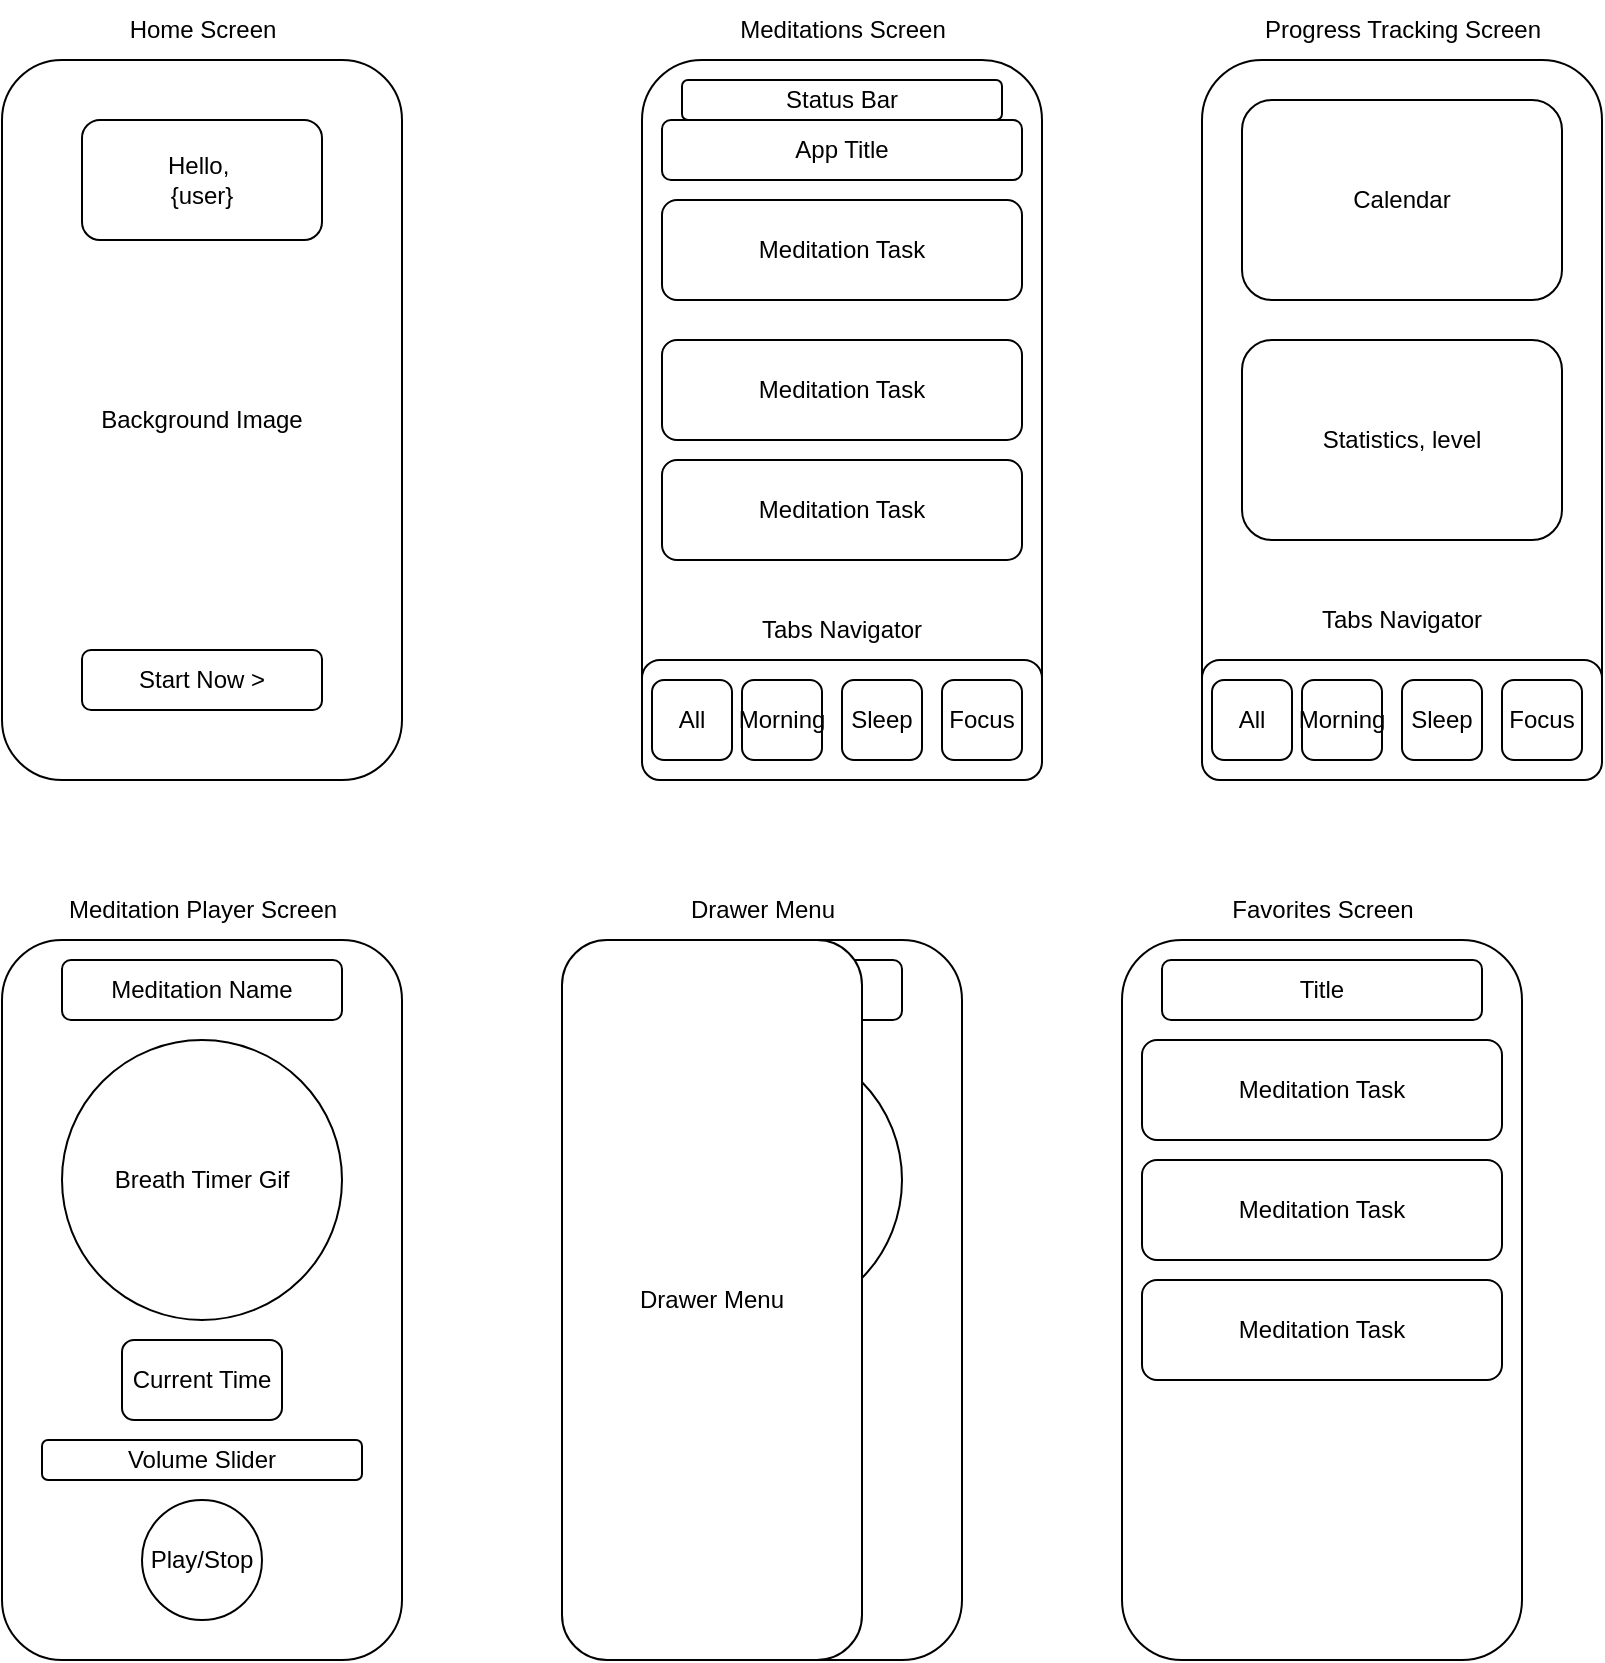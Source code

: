<mxfile version="24.2.0" type="device">
  <diagram name="Page-1" id="bU1VFHXxOLSUdz0x0VgF">
    <mxGraphModel dx="932" dy="475" grid="1" gridSize="10" guides="1" tooltips="1" connect="1" arrows="1" fold="1" page="1" pageScale="1" pageWidth="850" pageHeight="1100" math="0" shadow="0">
      <root>
        <mxCell id="0" />
        <mxCell id="1" parent="0" />
        <mxCell id="11KEyasD4h4iG8BKQlgR-5" value="" style="rounded=1;whiteSpace=wrap;html=1;" vertex="1" parent="1">
          <mxGeometry x="400" y="240" width="200" height="360" as="geometry" />
        </mxCell>
        <mxCell id="11KEyasD4h4iG8BKQlgR-1" value="Background Image" style="rounded=1;whiteSpace=wrap;html=1;" vertex="1" parent="1">
          <mxGeometry x="80" y="240" width="200" height="360" as="geometry" />
        </mxCell>
        <mxCell id="11KEyasD4h4iG8BKQlgR-2" value="Home Screen" style="text;html=1;align=center;verticalAlign=middle;resizable=0;points=[];autosize=1;strokeColor=none;fillColor=none;" vertex="1" parent="1">
          <mxGeometry x="130" y="210" width="100" height="30" as="geometry" />
        </mxCell>
        <mxCell id="11KEyasD4h4iG8BKQlgR-3" value="App Title" style="rounded=1;whiteSpace=wrap;html=1;" vertex="1" parent="1">
          <mxGeometry x="410" y="270" width="180" height="30" as="geometry" />
        </mxCell>
        <mxCell id="11KEyasD4h4iG8BKQlgR-4" value="Status Bar" style="rounded=1;whiteSpace=wrap;html=1;" vertex="1" parent="1">
          <mxGeometry x="420" y="250" width="160" height="20" as="geometry" />
        </mxCell>
        <mxCell id="11KEyasD4h4iG8BKQlgR-6" value="" style="rounded=1;whiteSpace=wrap;html=1;" vertex="1" parent="1">
          <mxGeometry x="80" y="680" width="200" height="360" as="geometry" />
        </mxCell>
        <mxCell id="11KEyasD4h4iG8BKQlgR-7" value="" style="rounded=1;whiteSpace=wrap;html=1;" vertex="1" parent="1">
          <mxGeometry x="640" y="680" width="200" height="360" as="geometry" />
        </mxCell>
        <mxCell id="11KEyasD4h4iG8BKQlgR-8" value="Meditation Task" style="rounded=1;whiteSpace=wrap;html=1;" vertex="1" parent="1">
          <mxGeometry x="410" y="310" width="180" height="50" as="geometry" />
        </mxCell>
        <mxCell id="11KEyasD4h4iG8BKQlgR-9" value="Meditation Task" style="rounded=1;whiteSpace=wrap;html=1;" vertex="1" parent="1">
          <mxGeometry x="410" y="380" width="180" height="50" as="geometry" />
        </mxCell>
        <mxCell id="11KEyasD4h4iG8BKQlgR-10" value="Meditation Task" style="rounded=1;whiteSpace=wrap;html=1;" vertex="1" parent="1">
          <mxGeometry x="410" y="440" width="180" height="50" as="geometry" />
        </mxCell>
        <mxCell id="11KEyasD4h4iG8BKQlgR-11" value="" style="rounded=1;whiteSpace=wrap;html=1;" vertex="1" parent="1">
          <mxGeometry x="400" y="540" width="200" height="60" as="geometry" />
        </mxCell>
        <mxCell id="11KEyasD4h4iG8BKQlgR-12" value="Tabs Navigator" style="text;html=1;align=center;verticalAlign=middle;whiteSpace=wrap;rounded=0;" vertex="1" parent="1">
          <mxGeometry x="445" y="510" width="110" height="30" as="geometry" />
        </mxCell>
        <mxCell id="11KEyasD4h4iG8BKQlgR-13" value="All" style="rounded=1;whiteSpace=wrap;html=1;" vertex="1" parent="1">
          <mxGeometry x="405" y="550" width="40" height="40" as="geometry" />
        </mxCell>
        <mxCell id="11KEyasD4h4iG8BKQlgR-14" value="Morning" style="rounded=1;whiteSpace=wrap;html=1;" vertex="1" parent="1">
          <mxGeometry x="450" y="550" width="40" height="40" as="geometry" />
        </mxCell>
        <mxCell id="11KEyasD4h4iG8BKQlgR-15" value="Sleep" style="rounded=1;whiteSpace=wrap;html=1;" vertex="1" parent="1">
          <mxGeometry x="500" y="550" width="40" height="40" as="geometry" />
        </mxCell>
        <mxCell id="11KEyasD4h4iG8BKQlgR-16" value="Focus" style="rounded=1;whiteSpace=wrap;html=1;" vertex="1" parent="1">
          <mxGeometry x="550" y="550" width="40" height="40" as="geometry" />
        </mxCell>
        <mxCell id="11KEyasD4h4iG8BKQlgR-18" value="Meditations Screen" style="text;html=1;align=center;verticalAlign=middle;resizable=0;points=[];autosize=1;strokeColor=none;fillColor=none;" vertex="1" parent="1">
          <mxGeometry x="435" y="210" width="130" height="30" as="geometry" />
        </mxCell>
        <mxCell id="11KEyasD4h4iG8BKQlgR-21" value="Hello,&amp;nbsp;&lt;div&gt;{user}&lt;/div&gt;" style="rounded=1;whiteSpace=wrap;html=1;align=center;" vertex="1" parent="1">
          <mxGeometry x="120" y="270" width="120" height="60" as="geometry" />
        </mxCell>
        <mxCell id="11KEyasD4h4iG8BKQlgR-22" value="Start Now &amp;gt;" style="rounded=1;whiteSpace=wrap;html=1;" vertex="1" parent="1">
          <mxGeometry x="120" y="535" width="120" height="30" as="geometry" />
        </mxCell>
        <mxCell id="11KEyasD4h4iG8BKQlgR-23" value="Meditation Player Screen" style="text;html=1;align=center;verticalAlign=middle;resizable=0;points=[];autosize=1;strokeColor=none;fillColor=none;" vertex="1" parent="1">
          <mxGeometry x="100" y="650" width="160" height="30" as="geometry" />
        </mxCell>
        <mxCell id="11KEyasD4h4iG8BKQlgR-24" value="Breath Timer Gif" style="ellipse;whiteSpace=wrap;html=1;aspect=fixed;" vertex="1" parent="1">
          <mxGeometry x="110" y="730" width="140" height="140" as="geometry" />
        </mxCell>
        <mxCell id="11KEyasD4h4iG8BKQlgR-25" value="Meditation Name" style="rounded=1;whiteSpace=wrap;html=1;" vertex="1" parent="1">
          <mxGeometry x="110" y="690" width="140" height="30" as="geometry" />
        </mxCell>
        <mxCell id="11KEyasD4h4iG8BKQlgR-27" value="Play/Stop" style="ellipse;whiteSpace=wrap;html=1;aspect=fixed;" vertex="1" parent="1">
          <mxGeometry x="150" y="960" width="60" height="60" as="geometry" />
        </mxCell>
        <mxCell id="11KEyasD4h4iG8BKQlgR-28" value="Current Time" style="rounded=1;whiteSpace=wrap;html=1;" vertex="1" parent="1">
          <mxGeometry x="140" y="880" width="80" height="40" as="geometry" />
        </mxCell>
        <mxCell id="11KEyasD4h4iG8BKQlgR-29" value="" style="rounded=1;whiteSpace=wrap;html=1;" vertex="1" parent="1">
          <mxGeometry x="360" y="680" width="200" height="360" as="geometry" />
        </mxCell>
        <mxCell id="11KEyasD4h4iG8BKQlgR-30" value="Drawer Menu" style="text;html=1;align=center;verticalAlign=middle;resizable=0;points=[];autosize=1;strokeColor=none;fillColor=none;" vertex="1" parent="1">
          <mxGeometry x="410" y="650" width="100" height="30" as="geometry" />
        </mxCell>
        <mxCell id="11KEyasD4h4iG8BKQlgR-31" value="Breath Timer Gif" style="ellipse;whiteSpace=wrap;html=1;aspect=fixed;" vertex="1" parent="1">
          <mxGeometry x="390" y="730" width="140" height="140" as="geometry" />
        </mxCell>
        <mxCell id="11KEyasD4h4iG8BKQlgR-32" value="Meditation Name" style="rounded=1;whiteSpace=wrap;html=1;" vertex="1" parent="1">
          <mxGeometry x="390" y="690" width="140" height="30" as="geometry" />
        </mxCell>
        <mxCell id="11KEyasD4h4iG8BKQlgR-33" value="Play/Stop" style="ellipse;whiteSpace=wrap;html=1;aspect=fixed;" vertex="1" parent="1">
          <mxGeometry x="430" y="950" width="60" height="60" as="geometry" />
        </mxCell>
        <mxCell id="11KEyasD4h4iG8BKQlgR-34" value="Current Time" style="rounded=1;whiteSpace=wrap;html=1;" vertex="1" parent="1">
          <mxGeometry x="420" y="890" width="80" height="40" as="geometry" />
        </mxCell>
        <mxCell id="11KEyasD4h4iG8BKQlgR-35" value="Drawer Menu" style="rounded=1;whiteSpace=wrap;html=1;" vertex="1" parent="1">
          <mxGeometry x="360" y="680" width="150" height="360" as="geometry" />
        </mxCell>
        <mxCell id="11KEyasD4h4iG8BKQlgR-36" value="Favorites Screen" style="text;html=1;align=center;verticalAlign=middle;resizable=0;points=[];autosize=1;strokeColor=none;fillColor=none;" vertex="1" parent="1">
          <mxGeometry x="685" y="650" width="110" height="30" as="geometry" />
        </mxCell>
        <mxCell id="11KEyasD4h4iG8BKQlgR-37" value="Title" style="rounded=1;whiteSpace=wrap;html=1;" vertex="1" parent="1">
          <mxGeometry x="660" y="690" width="160" height="30" as="geometry" />
        </mxCell>
        <mxCell id="11KEyasD4h4iG8BKQlgR-39" value="Meditation Task" style="rounded=1;whiteSpace=wrap;html=1;" vertex="1" parent="1">
          <mxGeometry x="650" y="730" width="180" height="50" as="geometry" />
        </mxCell>
        <mxCell id="11KEyasD4h4iG8BKQlgR-40" value="Meditation Task" style="rounded=1;whiteSpace=wrap;html=1;" vertex="1" parent="1">
          <mxGeometry x="650" y="790" width="180" height="50" as="geometry" />
        </mxCell>
        <mxCell id="11KEyasD4h4iG8BKQlgR-41" value="Meditation Task" style="rounded=1;whiteSpace=wrap;html=1;" vertex="1" parent="1">
          <mxGeometry x="650" y="850" width="180" height="50" as="geometry" />
        </mxCell>
        <mxCell id="11KEyasD4h4iG8BKQlgR-42" value="Volume Slider" style="rounded=1;whiteSpace=wrap;html=1;" vertex="1" parent="1">
          <mxGeometry x="100" y="930" width="160" height="20" as="geometry" />
        </mxCell>
        <mxCell id="11KEyasD4h4iG8BKQlgR-44" value="" style="rounded=1;whiteSpace=wrap;html=1;" vertex="1" parent="1">
          <mxGeometry x="680" y="240" width="200" height="360" as="geometry" />
        </mxCell>
        <mxCell id="11KEyasD4h4iG8BKQlgR-45" value="Progress Tracking Screen" style="text;html=1;align=center;verticalAlign=middle;resizable=0;points=[];autosize=1;strokeColor=none;fillColor=none;" vertex="1" parent="1">
          <mxGeometry x="700" y="210" width="160" height="30" as="geometry" />
        </mxCell>
        <mxCell id="11KEyasD4h4iG8BKQlgR-46" value="Calendar" style="rounded=1;whiteSpace=wrap;html=1;" vertex="1" parent="1">
          <mxGeometry x="700" y="260" width="160" height="100" as="geometry" />
        </mxCell>
        <mxCell id="11KEyasD4h4iG8BKQlgR-47" value="Statistics, level" style="rounded=1;whiteSpace=wrap;html=1;" vertex="1" parent="1">
          <mxGeometry x="700" y="380" width="160" height="100" as="geometry" />
        </mxCell>
        <mxCell id="11KEyasD4h4iG8BKQlgR-48" value="" style="rounded=1;whiteSpace=wrap;html=1;" vertex="1" parent="1">
          <mxGeometry x="680" y="540" width="200" height="60" as="geometry" />
        </mxCell>
        <mxCell id="11KEyasD4h4iG8BKQlgR-49" value="Tabs Navigator" style="text;html=1;align=center;verticalAlign=middle;whiteSpace=wrap;rounded=0;" vertex="1" parent="1">
          <mxGeometry x="725" y="510" width="110" height="20" as="geometry" />
        </mxCell>
        <mxCell id="11KEyasD4h4iG8BKQlgR-50" value="All" style="rounded=1;whiteSpace=wrap;html=1;" vertex="1" parent="1">
          <mxGeometry x="685" y="550" width="40" height="40" as="geometry" />
        </mxCell>
        <mxCell id="11KEyasD4h4iG8BKQlgR-51" value="Morning" style="rounded=1;whiteSpace=wrap;html=1;" vertex="1" parent="1">
          <mxGeometry x="730" y="550" width="40" height="40" as="geometry" />
        </mxCell>
        <mxCell id="11KEyasD4h4iG8BKQlgR-52" value="Sleep" style="rounded=1;whiteSpace=wrap;html=1;" vertex="1" parent="1">
          <mxGeometry x="780" y="550" width="40" height="40" as="geometry" />
        </mxCell>
        <mxCell id="11KEyasD4h4iG8BKQlgR-53" value="Focus" style="rounded=1;whiteSpace=wrap;html=1;" vertex="1" parent="1">
          <mxGeometry x="830" y="550" width="40" height="40" as="geometry" />
        </mxCell>
      </root>
    </mxGraphModel>
  </diagram>
</mxfile>
